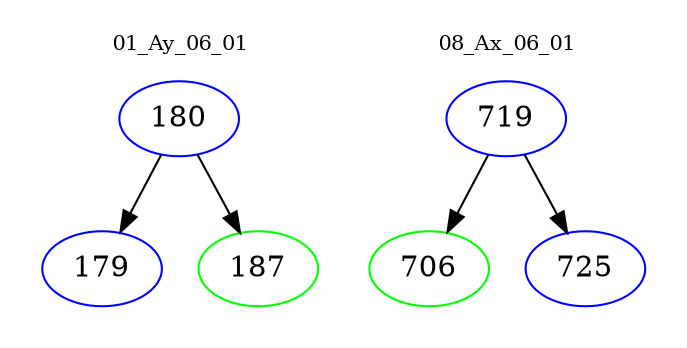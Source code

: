 digraph{
subgraph cluster_0 {
color = white
label = "01_Ay_06_01";
fontsize=10;
T0_180 [label="180", color="blue"]
T0_180 -> T0_179 [color="black"]
T0_179 [label="179", color="blue"]
T0_180 -> T0_187 [color="black"]
T0_187 [label="187", color="green"]
}
subgraph cluster_1 {
color = white
label = "08_Ax_06_01";
fontsize=10;
T1_719 [label="719", color="blue"]
T1_719 -> T1_706 [color="black"]
T1_706 [label="706", color="green"]
T1_719 -> T1_725 [color="black"]
T1_725 [label="725", color="blue"]
}
}
